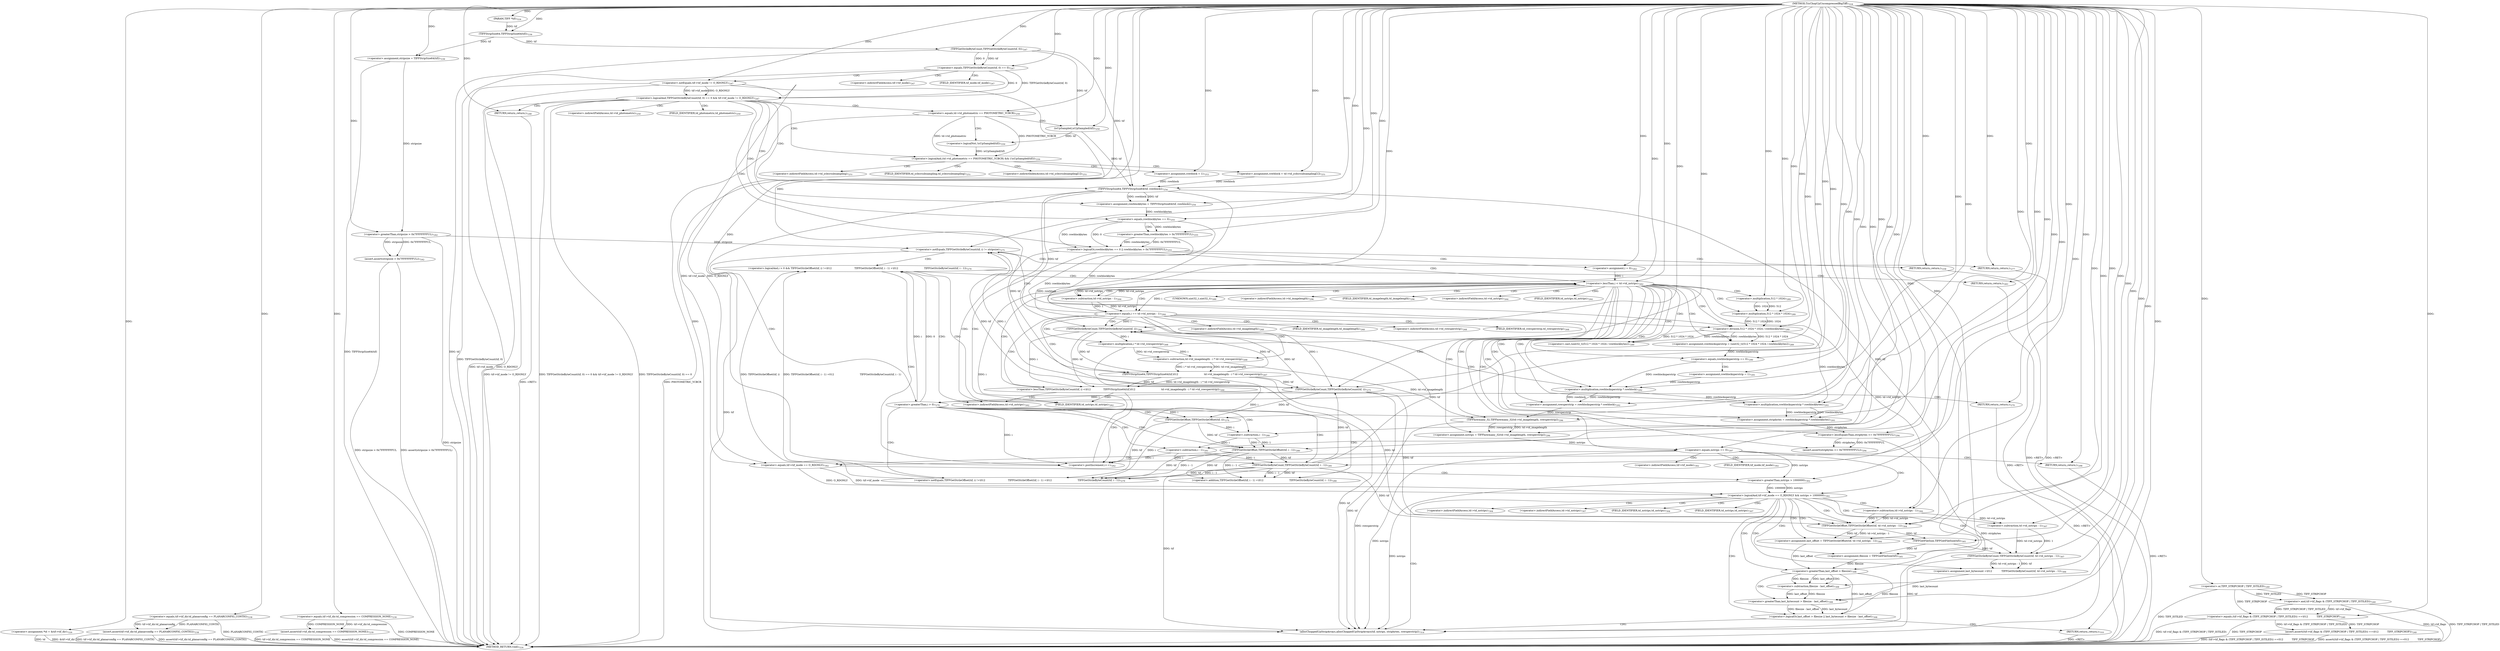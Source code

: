 digraph "TryChopUpUncompressedBigTiff" {  
"97235" [label = <(METHOD,TryChopUpUncompressedBigTiff)<SUB>7224</SUB>> ]
"97510" [label = <(METHOD_RETURN,void)<SUB>7224</SUB>> ]
"97236" [label = <(PARAM,TIFF *tif)<SUB>7224</SUB>> ]
"97239" [label = <(&lt;operator&gt;.assignment,*td = &amp;tif-&gt;tif_dir)<SUB>7226</SUB>> ]
"97253" [label = <(&lt;operator&gt;.assignment,stripsize = TIFFStripSize64(tif))<SUB>7236</SUB>> ]
"97257" [label = <(assert,assert(tif-&gt;tif_dir.td_planarconfig == PLANARCONFIG_CONTIG))<SUB>7238</SUB>> ]
"97265" [label = <(assert,assert(tif-&gt;tif_dir.td_compression == COMPRESSION_NONE))<SUB>7239</SUB>> ]
"97273" [label = <(assert,assert((tif-&gt;tif_flags &amp; (TIFF_STRIPCHOP | TIFF_ISTILED)) ==\012           TIFF_STRIPCHOP))<SUB>7240</SUB>> ]
"97283" [label = <(assert,assert(stripsize &gt; 0x7FFFFFFFUL))<SUB>7242</SUB>> ]
"97324" [label = <(&lt;operator&gt;.assignment,rowblockbytes = TIFFVStripSize64(tif, rowblock))<SUB>7254</SUB>> ]
"97411" [label = <(&lt;operator&gt;.assignment,rowblocksperstrip = (uint32_t)(512 * 1024 * 1024 / rowblockbytes))<SUB>7289</SUB>> ]
"97430" [label = <(&lt;operator&gt;.assignment,rowsperstrip = rowblocksperstrip * rowblock)<SUB>7292</SUB>> ]
"97435" [label = <(&lt;operator&gt;.assignment,stripbytes = rowblocksperstrip * rowblockbytes)<SUB>7293</SUB>> ]
"97440" [label = <(assert,assert(stripbytes &lt;= 0x7FFFFFFFUL))<SUB>7294</SUB>> ]
"97444" [label = <(&lt;operator&gt;.assignment,nstrips = TIFFhowmany_32(td-&gt;td_imagelength, rowsperstrip))<SUB>7296</SUB>> ]
"97505" [label = <(allocChoppedUpStripArrays,allocChoppedUpStripArrays(tif, nstrips, stripbytes, rowsperstrip))<SUB>7314</SUB>> ]
"97288" [label = <(&lt;operator&gt;.logicalAnd,TIFFGetStrileByteCount(tif, 0) == 0 &amp;&amp; tif-&gt;tif_mode != O_RDONLY)<SUB>7247</SUB>> ]
"97302" [label = <(&lt;operator&gt;.logicalAnd,(td-&gt;td_photometric == PHOTOMETRIC_YCBCR) &amp;&amp; (!isUpSampled(tif)))<SUB>7250</SUB>> ]
"97330" [label = <(&lt;operator&gt;.logicalOr,rowblockbytes == 0 || rowblockbytes &gt; 0x7FFFFFFFUL)<SUB>7255</SUB>> ]
"97344" [label = <(&lt;operator&gt;.lessThan,i &lt; td-&gt;td_nstrips)<SUB>7262</SUB>> ]
"97349" [label = <(&lt;operator&gt;.postIncrement,i++)<SUB>7262</SUB>> ]
"97423" [label = <(&lt;operator&gt;.equals,rowblocksperstrip == 0)<SUB>7290</SUB>> ]
"97452" [label = <(&lt;operator&gt;.equals,nstrips == 0)<SUB>7297</SUB>> ]
"97458" [label = <(&lt;operator&gt;.logicalAnd,tif-&gt;tif_mode == O_RDONLY &amp;&amp; nstrips &gt; 1000000)<SUB>7302</SUB>> ]
"97255" [label = <(TIFFStripSize64,TIFFStripSize64(tif))<SUB>7236</SUB>> ]
"97258" [label = <(&lt;operator&gt;.equals,tif-&gt;tif_dir.td_planarconfig == PLANARCONFIG_CONTIG)<SUB>7238</SUB>> ]
"97266" [label = <(&lt;operator&gt;.equals,tif-&gt;tif_dir.td_compression == COMPRESSION_NONE)<SUB>7239</SUB>> ]
"97274" [label = <(&lt;operator&gt;.equals,(tif-&gt;tif_flags &amp; (TIFF_STRIPCHOP | TIFF_ISTILED)) ==\012           TIFF_STRIPCHOP)<SUB>7240</SUB>> ]
"97284" [label = <(&lt;operator&gt;.greaterThan,stripsize &gt; 0x7FFFFFFFUL)<SUB>7242</SUB>> ]
"97300" [label = <(RETURN,return;,return;)<SUB>7248</SUB>> ]
"97312" [label = <(&lt;operator&gt;.assignment,rowblock = td-&gt;td_ycbcrsubsampling[1])<SUB>7251</SUB>> ]
"97326" [label = <(TIFFVStripSize64,TIFFVStripSize64(tif, rowblock))<SUB>7254</SUB>> ]
"97338" [label = <(RETURN,return;,return;)<SUB>7258</SUB>> ]
"97341" [label = <(&lt;operator&gt;.assignment,i = 0)<SUB>7262</SUB>> ]
"97413" [label = <(&lt;operator&gt;.cast,(uint32_t)(512 * 1024 * 1024 / rowblockbytes))<SUB>7289</SUB>> ]
"97427" [label = <(&lt;operator&gt;.assignment,rowblocksperstrip = 1)<SUB>7291</SUB>> ]
"97432" [label = <(&lt;operator&gt;.multiplication,rowblocksperstrip * rowblock)<SUB>7292</SUB>> ]
"97437" [label = <(&lt;operator&gt;.multiplication,rowblocksperstrip * rowblockbytes)<SUB>7293</SUB>> ]
"97441" [label = <(&lt;operator&gt;.lessEqualsThan,stripbytes &lt;= 0x7FFFFFFFUL)<SUB>7294</SUB>> ]
"97446" [label = <(TIFFhowmany_32,TIFFhowmany_32(td-&gt;td_imagelength, rowsperstrip))<SUB>7296</SUB>> ]
"97456" [label = <(RETURN,return;,return;)<SUB>7298</SUB>> ]
"97469" [label = <(&lt;operator&gt;.assignment,last_offset = TIFFGetStrileOffset(tif, td-&gt;td_nstrips - 1))<SUB>7304</SUB>> ]
"97479" [label = <(&lt;operator&gt;.assignment,filesize = TIFFGetFileSize(tif))<SUB>7305</SUB>> ]
"97484" [label = <(&lt;operator&gt;.assignment,last_bytecount =\012            TIFFGetStrileByteCount(tif, td-&gt;td_nstrips - 1))<SUB>7306</SUB>> ]
"97275" [label = <(&lt;operator&gt;.and,tif-&gt;tif_flags &amp; (TIFF_STRIPCHOP | TIFF_ISTILED))<SUB>7240</SUB>> ]
"97289" [label = <(&lt;operator&gt;.equals,TIFFGetStrileByteCount(tif, 0) == 0)<SUB>7247</SUB>> ]
"97294" [label = <(&lt;operator&gt;.notEquals,tif-&gt;tif_mode != O_RDONLY)<SUB>7247</SUB>> ]
"97303" [label = <(&lt;operator&gt;.equals,td-&gt;td_photometric == PHOTOMETRIC_YCBCR)<SUB>7250</SUB>> ]
"97308" [label = <(&lt;operator&gt;.logicalNot,!isUpSampled(tif))<SUB>7250</SUB>> ]
"97321" [label = <(&lt;operator&gt;.assignment,rowblock = 1)<SUB>7253</SUB>> ]
"97331" [label = <(&lt;operator&gt;.equals,rowblockbytes == 0)<SUB>7255</SUB>> ]
"97334" [label = <(&lt;operator&gt;.greaterThan,rowblockbytes &gt; 0x7FFFFFFFUL)<SUB>7255</SUB>> ]
"97353" [label = <(&lt;operator&gt;.equals,i == td-&gt;td_nstrips - 1)<SUB>7264</SUB>> ]
"97415" [label = <(&lt;operator&gt;.division,512 * 1024 * 1024 / rowblockbytes)<SUB>7289</SUB>> ]
"97459" [label = <(&lt;operator&gt;.equals,tif-&gt;tif_mode == O_RDONLY)<SUB>7302</SUB>> ]
"97464" [label = <(&lt;operator&gt;.greaterThan,nstrips &gt; 1000000)<SUB>7302</SUB>> ]
"97494" [label = <(&lt;operator&gt;.logicalOr,last_offset &gt; filesize || last_bytecount &gt; filesize - last_offset)<SUB>7308</SUB>> ]
"97279" [label = <(&lt;operator&gt;.or,TIFF_STRIPCHOP | TIFF_ISTILED)<SUB>7240</SUB>> ]
"97290" [label = <(TIFFGetStrileByteCount,TIFFGetStrileByteCount(tif, 0))<SUB>7247</SUB>> ]
"97309" [label = <(isUpSampled,isUpSampled(tif))<SUB>7250</SUB>> ]
"97416" [label = <(&lt;operator&gt;.multiplication,512 * 1024 * 1024)<SUB>7289</SUB>> ]
"97471" [label = <(TIFFGetStrileOffset,TIFFGetStrileOffset(tif, td-&gt;td_nstrips - 1))<SUB>7304</SUB>> ]
"97481" [label = <(TIFFGetFileSize,TIFFGetFileSize(tif))<SUB>7305</SUB>> ]
"97486" [label = <(TIFFGetStrileByteCount,TIFFGetStrileByteCount(tif, td-&gt;td_nstrips - 1))<SUB>7307</SUB>> ]
"97504" [label = <(RETURN,return;,return;)<SUB>7310</SUB>> ]
"97355" [label = <(&lt;operator&gt;.subtraction,td-&gt;td_nstrips - 1)<SUB>7264</SUB>> ]
"97362" [label = <(&lt;operator&gt;.lessThan,TIFFGetStrileByteCount(tif, i) &lt;\012                TIFFVStripSize64(tif,\012                                 td-&gt;td_imagelength - i * td-&gt;td_rowsperstrip))<SUB>7266</SUB>> ]
"97417" [label = <(&lt;operator&gt;.multiplication,512 * 1024)<SUB>7289</SUB>> ]
"97473" [label = <(&lt;operator&gt;.subtraction,td-&gt;td_nstrips - 1)<SUB>7304</SUB>> ]
"97488" [label = <(&lt;operator&gt;.subtraction,td-&gt;td_nstrips - 1)<SUB>7307</SUB>> ]
"97495" [label = <(&lt;operator&gt;.greaterThan,last_offset &gt; filesize)<SUB>7308</SUB>> ]
"97498" [label = <(&lt;operator&gt;.greaterThan,last_bytecount &gt; filesize - last_offset)<SUB>7308</SUB>> ]
"97378" [label = <(RETURN,return;,return;)<SUB>7270</SUB>> ]
"97382" [label = <(&lt;operator&gt;.notEquals,TIFFGetStrileByteCount(tif, i) != stripsize)<SUB>7275</SUB>> ]
"97390" [label = <(&lt;operator&gt;.logicalAnd,i &gt; 0 &amp;&amp; TIFFGetStrileOffset(tif, i) !=\012                             TIFFGetStrileOffset(tif, i - 1) +\012                                 TIFFGetStrileByteCount(tif, i - 1))<SUB>7279</SUB>> ]
"97500" [label = <(&lt;operator&gt;.subtraction,filesize - last_offset)<SUB>7308</SUB>> ]
"97363" [label = <(TIFFGetStrileByteCount,TIFFGetStrileByteCount(tif, i))<SUB>7266</SUB>> ]
"97366" [label = <(TIFFVStripSize64,TIFFVStripSize64(tif,\012                                 td-&gt;td_imagelength - i * td-&gt;td_rowsperstrip))<SUB>7267</SUB>> ]
"97388" [label = <(RETURN,return;,return;)<SUB>7277</SUB>> ]
"97410" [label = <(RETURN,return;,return;)<SUB>7283</SUB>> ]
"97368" [label = <(&lt;operator&gt;.subtraction,td-&gt;td_imagelength - i * td-&gt;td_rowsperstrip)<SUB>7268</SUB>> ]
"97383" [label = <(TIFFGetStrileByteCount,TIFFGetStrileByteCount(tif, i))<SUB>7275</SUB>> ]
"97391" [label = <(&lt;operator&gt;.greaterThan,i &gt; 0)<SUB>7279</SUB>> ]
"97394" [label = <(&lt;operator&gt;.notEquals,TIFFGetStrileOffset(tif, i) !=\012                             TIFFGetStrileOffset(tif, i - 1) +\012                                 TIFFGetStrileByteCount(tif, i - 1))<SUB>7279</SUB>> ]
"97372" [label = <(&lt;operator&gt;.multiplication,i * td-&gt;td_rowsperstrip)<SUB>7268</SUB>> ]
"97395" [label = <(TIFFGetStrileOffset,TIFFGetStrileOffset(tif, i))<SUB>7279</SUB>> ]
"97398" [label = <(&lt;operator&gt;.addition,TIFFGetStrileOffset(tif, i - 1) +\012                                 TIFFGetStrileByteCount(tif, i - 1))<SUB>7280</SUB>> ]
"97399" [label = <(TIFFGetStrileOffset,TIFFGetStrileOffset(tif, i - 1))<SUB>7280</SUB>> ]
"97404" [label = <(TIFFGetStrileByteCount,TIFFGetStrileByteCount(tif, i - 1))<SUB>7281</SUB>> ]
"97401" [label = <(&lt;operator&gt;.subtraction,i - 1)<SUB>7280</SUB>> ]
"97406" [label = <(&lt;operator&gt;.subtraction,i - 1)<SUB>7281</SUB>> ]
"97346" [label = <(&lt;operator&gt;.indirectFieldAccess,td-&gt;td_nstrips)<SUB>7262</SUB>> ]
"97414" [label = <(UNKNOWN,uint32_t,uint32_t)<SUB>7289</SUB>> ]
"97447" [label = <(&lt;operator&gt;.indirectFieldAccess,td-&gt;td_imagelength)<SUB>7296</SUB>> ]
"97295" [label = <(&lt;operator&gt;.indirectFieldAccess,tif-&gt;tif_mode)<SUB>7247</SUB>> ]
"97304" [label = <(&lt;operator&gt;.indirectFieldAccess,td-&gt;td_photometric)<SUB>7250</SUB>> ]
"97314" [label = <(&lt;operator&gt;.indirectIndexAccess,td-&gt;td_ycbcrsubsampling[1])<SUB>7251</SUB>> ]
"97348" [label = <(FIELD_IDENTIFIER,td_nstrips,td_nstrips)<SUB>7262</SUB>> ]
"97449" [label = <(FIELD_IDENTIFIER,td_imagelength,td_imagelength)<SUB>7296</SUB>> ]
"97460" [label = <(&lt;operator&gt;.indirectFieldAccess,tif-&gt;tif_mode)<SUB>7302</SUB>> ]
"97297" [label = <(FIELD_IDENTIFIER,tif_mode,tif_mode)<SUB>7247</SUB>> ]
"97306" [label = <(FIELD_IDENTIFIER,td_photometric,td_photometric)<SUB>7250</SUB>> ]
"97315" [label = <(&lt;operator&gt;.indirectFieldAccess,td-&gt;td_ycbcrsubsampling)<SUB>7251</SUB>> ]
"97462" [label = <(FIELD_IDENTIFIER,tif_mode,tif_mode)<SUB>7302</SUB>> ]
"97317" [label = <(FIELD_IDENTIFIER,td_ycbcrsubsampling,td_ycbcrsubsampling)<SUB>7251</SUB>> ]
"97356" [label = <(&lt;operator&gt;.indirectFieldAccess,td-&gt;td_nstrips)<SUB>7264</SUB>> ]
"97474" [label = <(&lt;operator&gt;.indirectFieldAccess,td-&gt;td_nstrips)<SUB>7304</SUB>> ]
"97489" [label = <(&lt;operator&gt;.indirectFieldAccess,td-&gt;td_nstrips)<SUB>7307</SUB>> ]
"97358" [label = <(FIELD_IDENTIFIER,td_nstrips,td_nstrips)<SUB>7264</SUB>> ]
"97476" [label = <(FIELD_IDENTIFIER,td_nstrips,td_nstrips)<SUB>7304</SUB>> ]
"97491" [label = <(FIELD_IDENTIFIER,td_nstrips,td_nstrips)<SUB>7307</SUB>> ]
"97369" [label = <(&lt;operator&gt;.indirectFieldAccess,td-&gt;td_imagelength)<SUB>7268</SUB>> ]
"97371" [label = <(FIELD_IDENTIFIER,td_imagelength,td_imagelength)<SUB>7268</SUB>> ]
"97374" [label = <(&lt;operator&gt;.indirectFieldAccess,td-&gt;td_rowsperstrip)<SUB>7268</SUB>> ]
"97376" [label = <(FIELD_IDENTIFIER,td_rowsperstrip,td_rowsperstrip)<SUB>7268</SUB>> ]
  "97300" -> "97510"  [ label = "DDG: &lt;RET&gt;"] 
  "97504" -> "97510"  [ label = "DDG: &lt;RET&gt;"] 
  "97388" -> "97510"  [ label = "DDG: &lt;RET&gt;"] 
  "97456" -> "97510"  [ label = "DDG: &lt;RET&gt;"] 
  "97338" -> "97510"  [ label = "DDG: &lt;RET&gt;"] 
  "97378" -> "97510"  [ label = "DDG: &lt;RET&gt;"] 
  "97410" -> "97510"  [ label = "DDG: &lt;RET&gt;"] 
  "97239" -> "97510"  [ label = "DDG: td"] 
  "97239" -> "97510"  [ label = "DDG: &amp;tif-&gt;tif_dir"] 
  "97253" -> "97510"  [ label = "DDG: TIFFStripSize64(tif)"] 
  "97257" -> "97510"  [ label = "DDG: tif-&gt;tif_dir.td_planarconfig == PLANARCONFIG_CONTIG"] 
  "97257" -> "97510"  [ label = "DDG: assert(tif-&gt;tif_dir.td_planarconfig == PLANARCONFIG_CONTIG)"] 
  "97265" -> "97510"  [ label = "DDG: tif-&gt;tif_dir.td_compression == COMPRESSION_NONE"] 
  "97265" -> "97510"  [ label = "DDG: assert(tif-&gt;tif_dir.td_compression == COMPRESSION_NONE)"] 
  "97275" -> "97510"  [ label = "DDG: tif-&gt;tif_flags"] 
  "97275" -> "97510"  [ label = "DDG: TIFF_STRIPCHOP | TIFF_ISTILED"] 
  "97274" -> "97510"  [ label = "DDG: tif-&gt;tif_flags &amp; (TIFF_STRIPCHOP | TIFF_ISTILED)"] 
  "97274" -> "97510"  [ label = "DDG: TIFF_STRIPCHOP"] 
  "97273" -> "97510"  [ label = "DDG: (tif-&gt;tif_flags &amp; (TIFF_STRIPCHOP | TIFF_ISTILED)) ==\012           TIFF_STRIPCHOP"] 
  "97273" -> "97510"  [ label = "DDG: assert((tif-&gt;tif_flags &amp; (TIFF_STRIPCHOP | TIFF_ISTILED)) ==\012           TIFF_STRIPCHOP)"] 
  "97284" -> "97510"  [ label = "DDG: stripsize"] 
  "97283" -> "97510"  [ label = "DDG: stripsize &gt; 0x7FFFFFFFUL"] 
  "97283" -> "97510"  [ label = "DDG: assert(stripsize &gt; 0x7FFFFFFFUL)"] 
  "97290" -> "97510"  [ label = "DDG: tif"] 
  "97289" -> "97510"  [ label = "DDG: TIFFGetStrileByteCount(tif, 0)"] 
  "97288" -> "97510"  [ label = "DDG: TIFFGetStrileByteCount(tif, 0) == 0"] 
  "97294" -> "97510"  [ label = "DDG: tif-&gt;tif_mode"] 
  "97294" -> "97510"  [ label = "DDG: O_RDONLY"] 
  "97288" -> "97510"  [ label = "DDG: tif-&gt;tif_mode != O_RDONLY"] 
  "97288" -> "97510"  [ label = "DDG: TIFFGetStrileByteCount(tif, 0) == 0 &amp;&amp; tif-&gt;tif_mode != O_RDONLY"] 
  "97266" -> "97510"  [ label = "DDG: COMPRESSION_NONE"] 
  "97303" -> "97510"  [ label = "DDG: PHOTOMETRIC_YCBCR"] 
  "97258" -> "97510"  [ label = "DDG: PLANARCONFIG_CONTIG"] 
  "97279" -> "97510"  [ label = "DDG: TIFF_ISTILED"] 
  "97235" -> "97236"  [ label = "DDG: "] 
  "97255" -> "97253"  [ label = "DDG: tif"] 
  "97326" -> "97324"  [ label = "DDG: tif"] 
  "97326" -> "97324"  [ label = "DDG: rowblock"] 
  "97415" -> "97411"  [ label = "DDG: 512 * 1024 * 1024"] 
  "97415" -> "97411"  [ label = "DDG: rowblockbytes"] 
  "97432" -> "97430"  [ label = "DDG: rowblocksperstrip"] 
  "97432" -> "97430"  [ label = "DDG: rowblock"] 
  "97437" -> "97435"  [ label = "DDG: rowblocksperstrip"] 
  "97437" -> "97435"  [ label = "DDG: rowblockbytes"] 
  "97446" -> "97444"  [ label = "DDG: td-&gt;td_imagelength"] 
  "97446" -> "97444"  [ label = "DDG: rowsperstrip"] 
  "97235" -> "97239"  [ label = "DDG: "] 
  "97235" -> "97253"  [ label = "DDG: "] 
  "97258" -> "97257"  [ label = "DDG: tif-&gt;tif_dir.td_planarconfig"] 
  "97258" -> "97257"  [ label = "DDG: PLANARCONFIG_CONTIG"] 
  "97266" -> "97265"  [ label = "DDG: tif-&gt;tif_dir.td_compression"] 
  "97266" -> "97265"  [ label = "DDG: COMPRESSION_NONE"] 
  "97274" -> "97273"  [ label = "DDG: tif-&gt;tif_flags &amp; (TIFF_STRIPCHOP | TIFF_ISTILED)"] 
  "97274" -> "97273"  [ label = "DDG: TIFF_STRIPCHOP"] 
  "97284" -> "97283"  [ label = "DDG: stripsize"] 
  "97284" -> "97283"  [ label = "DDG: 0x7FFFFFFFUL"] 
  "97235" -> "97324"  [ label = "DDG: "] 
  "97235" -> "97411"  [ label = "DDG: "] 
  "97235" -> "97430"  [ label = "DDG: "] 
  "97235" -> "97435"  [ label = "DDG: "] 
  "97441" -> "97440"  [ label = "DDG: stripbytes"] 
  "97441" -> "97440"  [ label = "DDG: 0x7FFFFFFFUL"] 
  "97235" -> "97444"  [ label = "DDG: "] 
  "97326" -> "97505"  [ label = "DDG: tif"] 
  "97486" -> "97505"  [ label = "DDG: tif"] 
  "97383" -> "97505"  [ label = "DDG: tif"] 
  "97404" -> "97505"  [ label = "DDG: tif"] 
  "97366" -> "97505"  [ label = "DDG: tif"] 
  "97235" -> "97505"  [ label = "DDG: "] 
  "97452" -> "97505"  [ label = "DDG: nstrips"] 
  "97464" -> "97505"  [ label = "DDG: nstrips"] 
  "97441" -> "97505"  [ label = "DDG: stripbytes"] 
  "97446" -> "97505"  [ label = "DDG: rowsperstrip"] 
  "97236" -> "97255"  [ label = "DDG: tif"] 
  "97235" -> "97255"  [ label = "DDG: "] 
  "97235" -> "97258"  [ label = "DDG: "] 
  "97235" -> "97266"  [ label = "DDG: "] 
  "97275" -> "97274"  [ label = "DDG: tif-&gt;tif_flags"] 
  "97275" -> "97274"  [ label = "DDG: TIFF_STRIPCHOP | TIFF_ISTILED"] 
  "97279" -> "97274"  [ label = "DDG: TIFF_STRIPCHOP"] 
  "97235" -> "97274"  [ label = "DDG: "] 
  "97253" -> "97284"  [ label = "DDG: stripsize"] 
  "97235" -> "97284"  [ label = "DDG: "] 
  "97289" -> "97288"  [ label = "DDG: TIFFGetStrileByteCount(tif, 0)"] 
  "97289" -> "97288"  [ label = "DDG: 0"] 
  "97294" -> "97288"  [ label = "DDG: tif-&gt;tif_mode"] 
  "97294" -> "97288"  [ label = "DDG: O_RDONLY"] 
  "97235" -> "97300"  [ label = "DDG: "] 
  "97303" -> "97302"  [ label = "DDG: td-&gt;td_photometric"] 
  "97303" -> "97302"  [ label = "DDG: PHOTOMETRIC_YCBCR"] 
  "97308" -> "97302"  [ label = "DDG: isUpSampled(tif)"] 
  "97290" -> "97326"  [ label = "DDG: tif"] 
  "97309" -> "97326"  [ label = "DDG: tif"] 
  "97235" -> "97326"  [ label = "DDG: "] 
  "97321" -> "97326"  [ label = "DDG: rowblock"] 
  "97312" -> "97326"  [ label = "DDG: rowblock"] 
  "97331" -> "97330"  [ label = "DDG: rowblockbytes"] 
  "97331" -> "97330"  [ label = "DDG: 0"] 
  "97334" -> "97330"  [ label = "DDG: rowblockbytes"] 
  "97334" -> "97330"  [ label = "DDG: 0x7FFFFFFFUL"] 
  "97235" -> "97338"  [ label = "DDG: "] 
  "97235" -> "97341"  [ label = "DDG: "] 
  "97341" -> "97344"  [ label = "DDG: i"] 
  "97349" -> "97344"  [ label = "DDG: i"] 
  "97235" -> "97344"  [ label = "DDG: "] 
  "97355" -> "97344"  [ label = "DDG: td-&gt;td_nstrips"] 
  "97391" -> "97349"  [ label = "DDG: i"] 
  "97406" -> "97349"  [ label = "DDG: i"] 
  "97372" -> "97349"  [ label = "DDG: i"] 
  "97235" -> "97349"  [ label = "DDG: "] 
  "97415" -> "97413"  [ label = "DDG: 512 * 1024 * 1024"] 
  "97415" -> "97413"  [ label = "DDG: rowblockbytes"] 
  "97411" -> "97423"  [ label = "DDG: rowblocksperstrip"] 
  "97235" -> "97423"  [ label = "DDG: "] 
  "97235" -> "97427"  [ label = "DDG: "] 
  "97423" -> "97432"  [ label = "DDG: rowblocksperstrip"] 
  "97427" -> "97432"  [ label = "DDG: rowblocksperstrip"] 
  "97235" -> "97432"  [ label = "DDG: "] 
  "97326" -> "97432"  [ label = "DDG: rowblock"] 
  "97432" -> "97437"  [ label = "DDG: rowblocksperstrip"] 
  "97235" -> "97437"  [ label = "DDG: "] 
  "97415" -> "97437"  [ label = "DDG: rowblockbytes"] 
  "97435" -> "97441"  [ label = "DDG: stripbytes"] 
  "97235" -> "97441"  [ label = "DDG: "] 
  "97368" -> "97446"  [ label = "DDG: td-&gt;td_imagelength"] 
  "97430" -> "97446"  [ label = "DDG: rowsperstrip"] 
  "97235" -> "97446"  [ label = "DDG: "] 
  "97444" -> "97452"  [ label = "DDG: nstrips"] 
  "97235" -> "97452"  [ label = "DDG: "] 
  "97235" -> "97456"  [ label = "DDG: "] 
  "97459" -> "97458"  [ label = "DDG: tif-&gt;tif_mode"] 
  "97459" -> "97458"  [ label = "DDG: O_RDONLY"] 
  "97464" -> "97458"  [ label = "DDG: nstrips"] 
  "97464" -> "97458"  [ label = "DDG: 1000000"] 
  "97471" -> "97469"  [ label = "DDG: tif"] 
  "97471" -> "97469"  [ label = "DDG: td-&gt;td_nstrips - 1"] 
  "97481" -> "97479"  [ label = "DDG: tif"] 
  "97486" -> "97484"  [ label = "DDG: tif"] 
  "97486" -> "97484"  [ label = "DDG: td-&gt;td_nstrips - 1"] 
  "97279" -> "97275"  [ label = "DDG: TIFF_STRIPCHOP"] 
  "97279" -> "97275"  [ label = "DDG: TIFF_ISTILED"] 
  "97290" -> "97289"  [ label = "DDG: tif"] 
  "97290" -> "97289"  [ label = "DDG: 0"] 
  "97235" -> "97289"  [ label = "DDG: "] 
  "97235" -> "97294"  [ label = "DDG: "] 
  "97235" -> "97303"  [ label = "DDG: "] 
  "97309" -> "97308"  [ label = "DDG: tif"] 
  "97235" -> "97312"  [ label = "DDG: "] 
  "97235" -> "97321"  [ label = "DDG: "] 
  "97324" -> "97331"  [ label = "DDG: rowblockbytes"] 
  "97235" -> "97331"  [ label = "DDG: "] 
  "97331" -> "97334"  [ label = "DDG: rowblockbytes"] 
  "97235" -> "97334"  [ label = "DDG: "] 
  "97416" -> "97415"  [ label = "DDG: 512 * 1024"] 
  "97416" -> "97415"  [ label = "DDG: 1024"] 
  "97331" -> "97415"  [ label = "DDG: rowblockbytes"] 
  "97334" -> "97415"  [ label = "DDG: rowblockbytes"] 
  "97235" -> "97415"  [ label = "DDG: "] 
  "97294" -> "97459"  [ label = "DDG: tif-&gt;tif_mode"] 
  "97294" -> "97459"  [ label = "DDG: O_RDONLY"] 
  "97235" -> "97459"  [ label = "DDG: "] 
  "97452" -> "97464"  [ label = "DDG: nstrips"] 
  "97235" -> "97464"  [ label = "DDG: "] 
  "97235" -> "97469"  [ label = "DDG: "] 
  "97235" -> "97479"  [ label = "DDG: "] 
  "97235" -> "97484"  [ label = "DDG: "] 
  "97235" -> "97279"  [ label = "DDG: "] 
  "97255" -> "97290"  [ label = "DDG: tif"] 
  "97235" -> "97290"  [ label = "DDG: "] 
  "97290" -> "97309"  [ label = "DDG: tif"] 
  "97235" -> "97309"  [ label = "DDG: "] 
  "97344" -> "97353"  [ label = "DDG: i"] 
  "97235" -> "97353"  [ label = "DDG: "] 
  "97355" -> "97353"  [ label = "DDG: td-&gt;td_nstrips"] 
  "97355" -> "97353"  [ label = "DDG: 1"] 
  "97417" -> "97416"  [ label = "DDG: 512"] 
  "97417" -> "97416"  [ label = "DDG: 1024"] 
  "97235" -> "97416"  [ label = "DDG: "] 
  "97326" -> "97471"  [ label = "DDG: tif"] 
  "97383" -> "97471"  [ label = "DDG: tif"] 
  "97404" -> "97471"  [ label = "DDG: tif"] 
  "97366" -> "97471"  [ label = "DDG: tif"] 
  "97235" -> "97471"  [ label = "DDG: "] 
  "97473" -> "97471"  [ label = "DDG: td-&gt;td_nstrips"] 
  "97473" -> "97471"  [ label = "DDG: 1"] 
  "97471" -> "97481"  [ label = "DDG: tif"] 
  "97235" -> "97481"  [ label = "DDG: "] 
  "97481" -> "97486"  [ label = "DDG: tif"] 
  "97235" -> "97486"  [ label = "DDG: "] 
  "97488" -> "97486"  [ label = "DDG: td-&gt;td_nstrips"] 
  "97488" -> "97486"  [ label = "DDG: 1"] 
  "97495" -> "97494"  [ label = "DDG: last_offset"] 
  "97495" -> "97494"  [ label = "DDG: filesize"] 
  "97498" -> "97494"  [ label = "DDG: last_bytecount"] 
  "97498" -> "97494"  [ label = "DDG: filesize - last_offset"] 
  "97235" -> "97504"  [ label = "DDG: "] 
  "97344" -> "97355"  [ label = "DDG: td-&gt;td_nstrips"] 
  "97235" -> "97355"  [ label = "DDG: "] 
  "97235" -> "97417"  [ label = "DDG: "] 
  "97344" -> "97473"  [ label = "DDG: td-&gt;td_nstrips"] 
  "97235" -> "97473"  [ label = "DDG: "] 
  "97473" -> "97488"  [ label = "DDG: td-&gt;td_nstrips"] 
  "97235" -> "97488"  [ label = "DDG: "] 
  "97469" -> "97495"  [ label = "DDG: last_offset"] 
  "97235" -> "97495"  [ label = "DDG: "] 
  "97479" -> "97495"  [ label = "DDG: filesize"] 
  "97484" -> "97498"  [ label = "DDG: last_bytecount"] 
  "97235" -> "97498"  [ label = "DDG: "] 
  "97500" -> "97498"  [ label = "DDG: filesize"] 
  "97500" -> "97498"  [ label = "DDG: last_offset"] 
  "97363" -> "97362"  [ label = "DDG: tif"] 
  "97363" -> "97362"  [ label = "DDG: i"] 
  "97366" -> "97362"  [ label = "DDG: tif"] 
  "97366" -> "97362"  [ label = "DDG: td-&gt;td_imagelength - i * td-&gt;td_rowsperstrip"] 
  "97235" -> "97378"  [ label = "DDG: "] 
  "97495" -> "97500"  [ label = "DDG: filesize"] 
  "97235" -> "97500"  [ label = "DDG: "] 
  "97495" -> "97500"  [ label = "DDG: last_offset"] 
  "97326" -> "97363"  [ label = "DDG: tif"] 
  "97383" -> "97363"  [ label = "DDG: tif"] 
  "97404" -> "97363"  [ label = "DDG: tif"] 
  "97366" -> "97363"  [ label = "DDG: tif"] 
  "97235" -> "97363"  [ label = "DDG: "] 
  "97353" -> "97363"  [ label = "DDG: i"] 
  "97363" -> "97366"  [ label = "DDG: tif"] 
  "97235" -> "97366"  [ label = "DDG: "] 
  "97368" -> "97366"  [ label = "DDG: td-&gt;td_imagelength"] 
  "97368" -> "97366"  [ label = "DDG: i * td-&gt;td_rowsperstrip"] 
  "97383" -> "97382"  [ label = "DDG: tif"] 
  "97383" -> "97382"  [ label = "DDG: i"] 
  "97284" -> "97382"  [ label = "DDG: stripsize"] 
  "97235" -> "97382"  [ label = "DDG: "] 
  "97235" -> "97388"  [ label = "DDG: "] 
  "97391" -> "97390"  [ label = "DDG: i"] 
  "97391" -> "97390"  [ label = "DDG: 0"] 
  "97394" -> "97390"  [ label = "DDG: TIFFGetStrileOffset(tif, i)"] 
  "97394" -> "97390"  [ label = "DDG: TIFFGetStrileOffset(tif, i - 1) +\012                                 TIFFGetStrileByteCount(tif, i - 1)"] 
  "97235" -> "97410"  [ label = "DDG: "] 
  "97372" -> "97368"  [ label = "DDG: i"] 
  "97372" -> "97368"  [ label = "DDG: td-&gt;td_rowsperstrip"] 
  "97326" -> "97383"  [ label = "DDG: tif"] 
  "97404" -> "97383"  [ label = "DDG: tif"] 
  "97366" -> "97383"  [ label = "DDG: tif"] 
  "97235" -> "97383"  [ label = "DDG: "] 
  "97353" -> "97383"  [ label = "DDG: i"] 
  "97383" -> "97391"  [ label = "DDG: i"] 
  "97235" -> "97391"  [ label = "DDG: "] 
  "97395" -> "97394"  [ label = "DDG: tif"] 
  "97395" -> "97394"  [ label = "DDG: i"] 
  "97399" -> "97394"  [ label = "DDG: tif"] 
  "97399" -> "97394"  [ label = "DDG: i - 1"] 
  "97404" -> "97394"  [ label = "DDG: tif"] 
  "97404" -> "97394"  [ label = "DDG: i - 1"] 
  "97363" -> "97372"  [ label = "DDG: i"] 
  "97235" -> "97372"  [ label = "DDG: "] 
  "97383" -> "97395"  [ label = "DDG: tif"] 
  "97235" -> "97395"  [ label = "DDG: "] 
  "97391" -> "97395"  [ label = "DDG: i"] 
  "97399" -> "97398"  [ label = "DDG: tif"] 
  "97399" -> "97398"  [ label = "DDG: i - 1"] 
  "97404" -> "97398"  [ label = "DDG: tif"] 
  "97404" -> "97398"  [ label = "DDG: i - 1"] 
  "97395" -> "97399"  [ label = "DDG: tif"] 
  "97235" -> "97399"  [ label = "DDG: "] 
  "97401" -> "97399"  [ label = "DDG: i"] 
  "97401" -> "97399"  [ label = "DDG: 1"] 
  "97399" -> "97404"  [ label = "DDG: tif"] 
  "97235" -> "97404"  [ label = "DDG: "] 
  "97406" -> "97404"  [ label = "DDG: i"] 
  "97406" -> "97404"  [ label = "DDG: 1"] 
  "97395" -> "97401"  [ label = "DDG: i"] 
  "97235" -> "97401"  [ label = "DDG: "] 
  "97401" -> "97406"  [ label = "DDG: i"] 
  "97235" -> "97406"  [ label = "DDG: "] 
  "97288" -> "97300"  [ label = "CDG: "] 
  "97288" -> "97326"  [ label = "CDG: "] 
  "97288" -> "97331"  [ label = "CDG: "] 
  "97288" -> "97330"  [ label = "CDG: "] 
  "97288" -> "97302"  [ label = "CDG: "] 
  "97288" -> "97303"  [ label = "CDG: "] 
  "97288" -> "97304"  [ label = "CDG: "] 
  "97288" -> "97306"  [ label = "CDG: "] 
  "97288" -> "97324"  [ label = "CDG: "] 
  "97302" -> "97312"  [ label = "CDG: "] 
  "97302" -> "97314"  [ label = "CDG: "] 
  "97302" -> "97317"  [ label = "CDG: "] 
  "97302" -> "97315"  [ label = "CDG: "] 
  "97302" -> "97321"  [ label = "CDG: "] 
  "97330" -> "97338"  [ label = "CDG: "] 
  "97330" -> "97341"  [ label = "CDG: "] 
  "97330" -> "97346"  [ label = "CDG: "] 
  "97330" -> "97344"  [ label = "CDG: "] 
  "97330" -> "97348"  [ label = "CDG: "] 
  "97344" -> "97411"  [ label = "CDG: "] 
  "97344" -> "97355"  [ label = "CDG: "] 
  "97344" -> "97356"  [ label = "CDG: "] 
  "97344" -> "97423"  [ label = "CDG: "] 
  "97344" -> "97437"  [ label = "CDG: "] 
  "97344" -> "97417"  [ label = "CDG: "] 
  "97344" -> "97432"  [ label = "CDG: "] 
  "97344" -> "97435"  [ label = "CDG: "] 
  "97344" -> "97446"  [ label = "CDG: "] 
  "97344" -> "97416"  [ label = "CDG: "] 
  "97344" -> "97414"  [ label = "CDG: "] 
  "97344" -> "97440"  [ label = "CDG: "] 
  "97344" -> "97430"  [ label = "CDG: "] 
  "97344" -> "97353"  [ label = "CDG: "] 
  "97344" -> "97444"  [ label = "CDG: "] 
  "97344" -> "97447"  [ label = "CDG: "] 
  "97344" -> "97415"  [ label = "CDG: "] 
  "97344" -> "97413"  [ label = "CDG: "] 
  "97344" -> "97449"  [ label = "CDG: "] 
  "97344" -> "97441"  [ label = "CDG: "] 
  "97344" -> "97452"  [ label = "CDG: "] 
  "97344" -> "97358"  [ label = "CDG: "] 
  "97423" -> "97427"  [ label = "CDG: "] 
  "97452" -> "97462"  [ label = "CDG: "] 
  "97452" -> "97458"  [ label = "CDG: "] 
  "97452" -> "97459"  [ label = "CDG: "] 
  "97452" -> "97460"  [ label = "CDG: "] 
  "97452" -> "97456"  [ label = "CDG: "] 
  "97458" -> "97505"  [ label = "CDG: "] 
  "97458" -> "97481"  [ label = "CDG: "] 
  "97458" -> "97489"  [ label = "CDG: "] 
  "97458" -> "97484"  [ label = "CDG: "] 
  "97458" -> "97476"  [ label = "CDG: "] 
  "97458" -> "97495"  [ label = "CDG: "] 
  "97458" -> "97471"  [ label = "CDG: "] 
  "97458" -> "97469"  [ label = "CDG: "] 
  "97458" -> "97474"  [ label = "CDG: "] 
  "97458" -> "97479"  [ label = "CDG: "] 
  "97458" -> "97491"  [ label = "CDG: "] 
  "97458" -> "97494"  [ label = "CDG: "] 
  "97458" -> "97488"  [ label = "CDG: "] 
  "97458" -> "97473"  [ label = "CDG: "] 
  "97458" -> "97486"  [ label = "CDG: "] 
  "97289" -> "97295"  [ label = "CDG: "] 
  "97289" -> "97297"  [ label = "CDG: "] 
  "97289" -> "97294"  [ label = "CDG: "] 
  "97303" -> "97309"  [ label = "CDG: "] 
  "97303" -> "97308"  [ label = "CDG: "] 
  "97331" -> "97334"  [ label = "CDG: "] 
  "97459" -> "97464"  [ label = "CDG: "] 
  "97353" -> "97376"  [ label = "CDG: "] 
  "97353" -> "97372"  [ label = "CDG: "] 
  "97353" -> "97368"  [ label = "CDG: "] 
  "97353" -> "97382"  [ label = "CDG: "] 
  "97353" -> "97371"  [ label = "CDG: "] 
  "97353" -> "97383"  [ label = "CDG: "] 
  "97353" -> "97363"  [ label = "CDG: "] 
  "97353" -> "97374"  [ label = "CDG: "] 
  "97353" -> "97366"  [ label = "CDG: "] 
  "97353" -> "97369"  [ label = "CDG: "] 
  "97353" -> "97362"  [ label = "CDG: "] 
  "97494" -> "97505"  [ label = "CDG: "] 
  "97494" -> "97504"  [ label = "CDG: "] 
  "97495" -> "97500"  [ label = "CDG: "] 
  "97495" -> "97498"  [ label = "CDG: "] 
  "97362" -> "97346"  [ label = "CDG: "] 
  "97362" -> "97349"  [ label = "CDG: "] 
  "97362" -> "97344"  [ label = "CDG: "] 
  "97362" -> "97378"  [ label = "CDG: "] 
  "97362" -> "97348"  [ label = "CDG: "] 
  "97382" -> "97390"  [ label = "CDG: "] 
  "97382" -> "97391"  [ label = "CDG: "] 
  "97382" -> "97388"  [ label = "CDG: "] 
  "97390" -> "97410"  [ label = "CDG: "] 
  "97390" -> "97346"  [ label = "CDG: "] 
  "97390" -> "97349"  [ label = "CDG: "] 
  "97390" -> "97344"  [ label = "CDG: "] 
  "97390" -> "97348"  [ label = "CDG: "] 
  "97391" -> "97406"  [ label = "CDG: "] 
  "97391" -> "97401"  [ label = "CDG: "] 
  "97391" -> "97398"  [ label = "CDG: "] 
  "97391" -> "97404"  [ label = "CDG: "] 
  "97391" -> "97395"  [ label = "CDG: "] 
  "97391" -> "97399"  [ label = "CDG: "] 
  "97391" -> "97394"  [ label = "CDG: "] 
}
